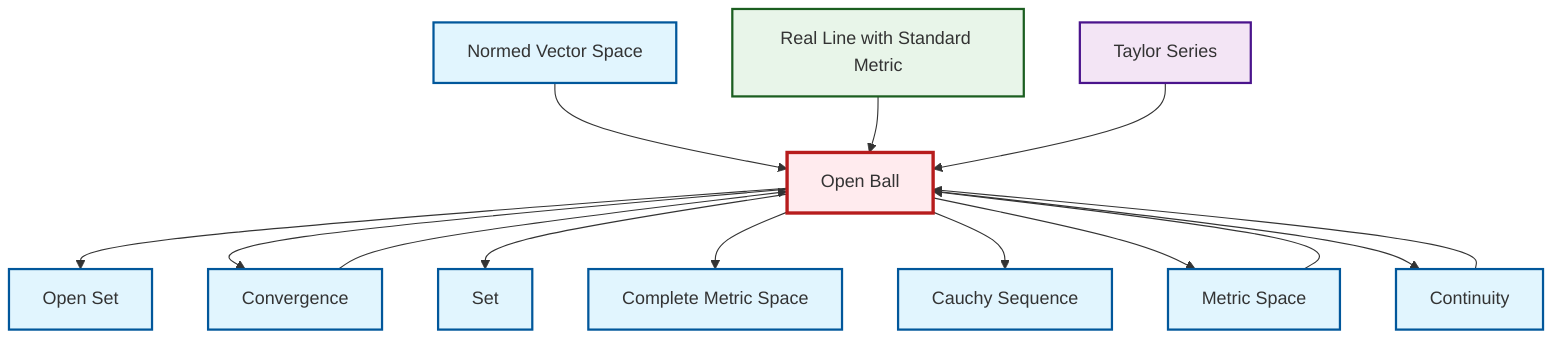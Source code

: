 graph TD
    classDef definition fill:#e1f5fe,stroke:#01579b,stroke-width:2px
    classDef theorem fill:#f3e5f5,stroke:#4a148c,stroke-width:2px
    classDef axiom fill:#fff3e0,stroke:#e65100,stroke-width:2px
    classDef example fill:#e8f5e9,stroke:#1b5e20,stroke-width:2px
    classDef current fill:#ffebee,stroke:#b71c1c,stroke-width:3px
    thm-taylor-series["Taylor Series"]:::theorem
    def-normed-vector-space["Normed Vector Space"]:::definition
    def-continuity["Continuity"]:::definition
    ex-real-line-metric["Real Line with Standard Metric"]:::example
    def-open-ball["Open Ball"]:::definition
    def-metric-space["Metric Space"]:::definition
    def-convergence["Convergence"]:::definition
    def-open-set["Open Set"]:::definition
    def-complete-metric-space["Complete Metric Space"]:::definition
    def-set["Set"]:::definition
    def-cauchy-sequence["Cauchy Sequence"]:::definition
    def-metric-space --> def-open-ball
    def-open-ball --> def-open-set
    def-open-ball --> def-convergence
    def-open-ball --> def-set
    def-continuity --> def-open-ball
    def-open-ball --> def-complete-metric-space
    def-convergence --> def-open-ball
    def-normed-vector-space --> def-open-ball
    ex-real-line-metric --> def-open-ball
    def-open-ball --> def-cauchy-sequence
    def-open-ball --> def-metric-space
    thm-taylor-series --> def-open-ball
    def-open-ball --> def-continuity
    class def-open-ball current
